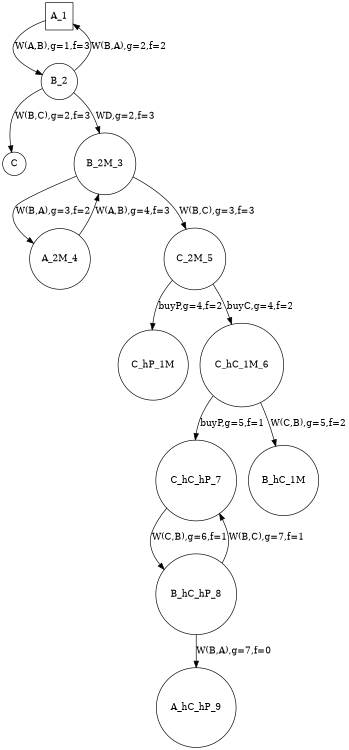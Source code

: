 digraph finite_state_machine {
	//  rankdir=LR;
    size="8,5"

    node [shape = square]; A_1;
    // node [shape = doublecircle]; A_hC_hP;
    node [shape = circle];

	//First Level
    //1st expanded node
    A_1 -> B_2 [ label = "W(A,B),g=1,f=3" ];

	//Second Level
    //2nd expanded node
    B_2 -> A_1 [ label = "W(B,A),g=2,f=2" ];//Duplicate
    B_2 -> C [ label = "W(B,C),g=2,f=3" ];
    B_2 -> B_2M_3 [ label = "WD,g=2,f=3" ];

	//Third level
	//3rd expanded node
	B_2M_3 -> A_2M_4 [label = "W(B,A),g=3,f=2"]
	B_2M_3 -> C_2M_5 [label = "W(B,C),g=3,f=3"]

	//Fourth Level
	//4th expanded node
	A_2M_4 -> B_2M_3 [label = "W(A,B),g=4,f=3"]

	//5th expanded node
	C_2M_5 -> C_hP_1M [label = "buyP,g=4,f=2"]
	C_2M_5 -> C_hC_1M_6 [label = "buyC,g=4,f=2"]


	//Fifth level
	//6th expanded node
	C_hC_1M_6 -> C_hC_hP_7 [label = "buyP,g=5,f=1"]
	C_hC_1M_6 -> B_hC_1M [label = "W(C,B),g=5,f=2"]

	//Sixth level
	//7th expanded node
	C_hC_hP_7 -> B_hC_hP_8 [label="W(C,B),g=6,f=1"]
	

	//Seventh Level
	//8th expanded node
	B_hC_hP_8 -> A_hC_hP_9 [label="W(B,A),g=7,f=0"]
	B_hC_hP_8 -> C_hC_hP_7 [label="W(B,C),g=7,f=1"]


	


}
